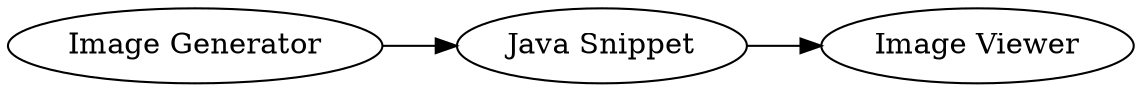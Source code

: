 digraph {
	1 [label="Image Generator"]
	58 [label="Java Snippet"]
	59 [label="Image Viewer"]
	1 -> 58
	58 -> 59
	rankdir=LR
}
